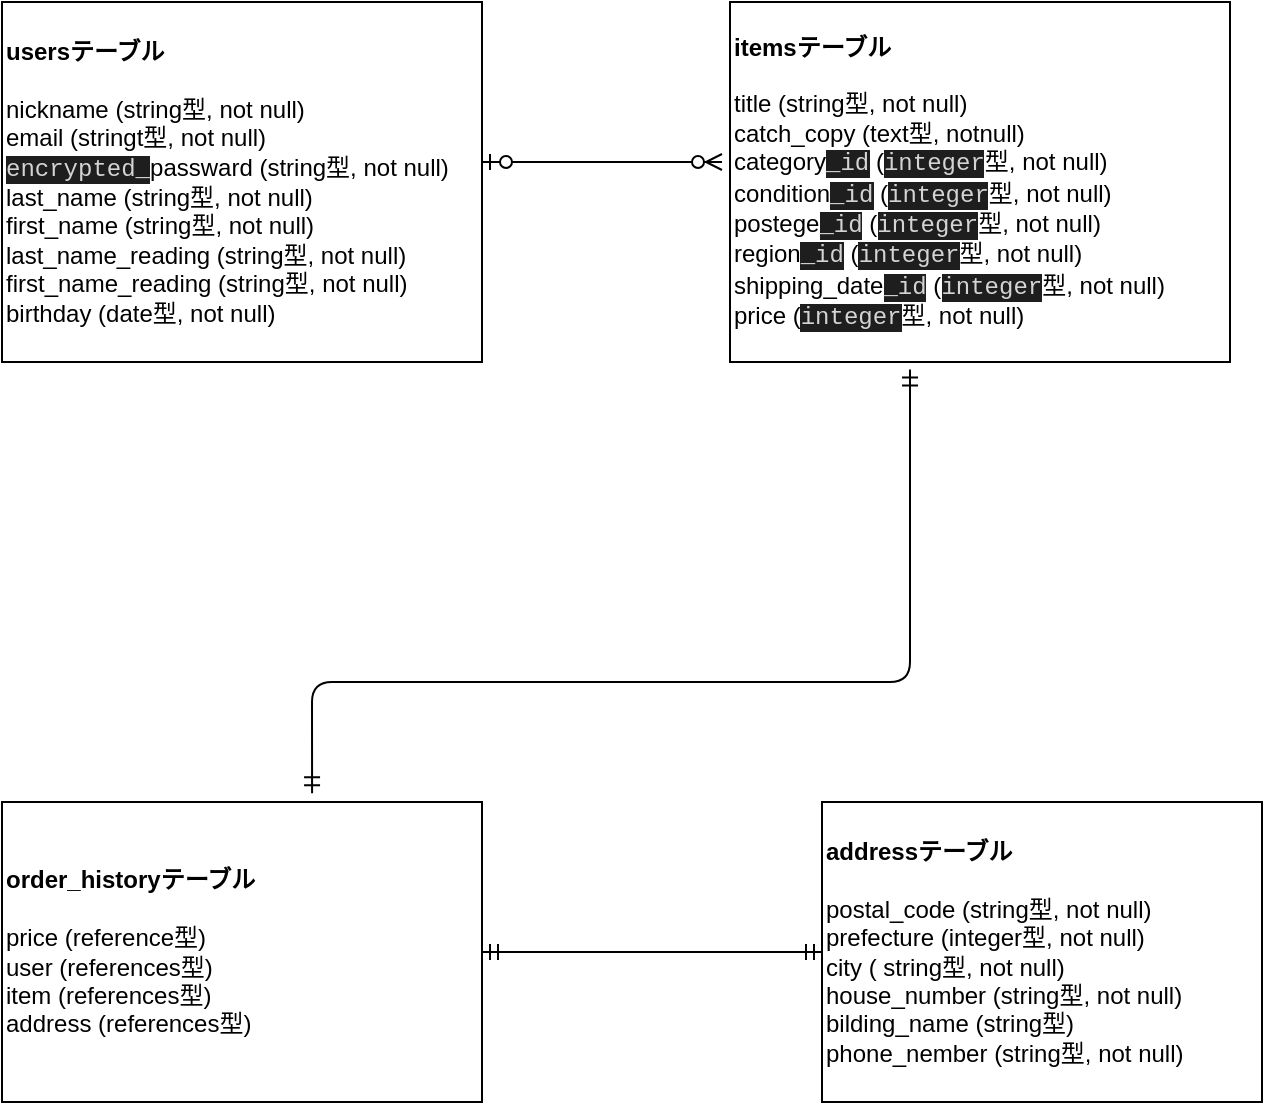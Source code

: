 <mxfile>
    <diagram id="8OkB926Qsozukz5QwoPt" name="ページ1">
        <mxGraphModel dx="433" dy="565" grid="1" gridSize="10" guides="1" tooltips="1" connect="1" arrows="1" fold="1" page="1" pageScale="1" pageWidth="827" pageHeight="1169" math="0" shadow="0">
            <root>
                <mxCell id="0"/>
                <mxCell id="1" parent="0"/>
                <mxCell id="2" value="&lt;b&gt;usersテーブル&lt;br&gt;&lt;/b&gt;&lt;br&gt;nickname (string型, not null)&lt;br&gt;email (stringt型, not null)&lt;br&gt;&lt;span style=&quot;background-color: rgb(30 , 30 , 30) ; color: rgb(212 , 212 , 212) ; font-family: &amp;#34;menlo&amp;#34; , &amp;#34;monaco&amp;#34; , &amp;#34;courier new&amp;#34; , monospace&quot;&gt;encrypted_&lt;/span&gt;passward (string型, not null)&lt;br&gt;last_name (string型, not null)&lt;br&gt;first_name (string型, not null)&lt;br&gt;last_name_reading (string型, not null)&lt;br&gt;first_name_reading (string型, not null)&lt;br&gt;&lt;div&gt;&lt;span&gt;birthday (date型, not null)&lt;/span&gt;&lt;/div&gt;" style="rounded=0;whiteSpace=wrap;html=1;align=left;" vertex="1" parent="1">
                    <mxGeometry x="50" y="40" width="240" height="180" as="geometry"/>
                </mxCell>
                <mxCell id="3" value="&lt;b&gt;itemsテーブル&lt;/b&gt;&lt;br&gt;&lt;br&gt;title (string型, not null)&lt;br&gt;catch_copy (text型, notnull)&lt;br&gt;category&lt;span style=&quot;background-color: rgb(30 , 30 , 30) ; color: rgb(212 , 212 , 212) ; font-family: &amp;#34;menlo&amp;#34; , &amp;#34;monaco&amp;#34; , &amp;#34;courier new&amp;#34; , monospace&quot;&gt;_id&lt;/span&gt;&lt;span&gt;&amp;nbsp;(&lt;/span&gt;&lt;span style=&quot;background-color: rgb(30 , 30 , 30) ; color: rgb(212 , 212 , 212) ; font-family: &amp;#34;menlo&amp;#34; , &amp;#34;monaco&amp;#34; , &amp;#34;courier new&amp;#34; , monospace&quot;&gt;integer&lt;/span&gt;&lt;span&gt;型, not null)&lt;/span&gt;&lt;br&gt;condition&lt;span style=&quot;background-color: rgb(30 , 30 , 30) ; color: rgb(212 , 212 , 212) ; font-family: &amp;#34;menlo&amp;#34; , &amp;#34;monaco&amp;#34; , &amp;#34;courier new&amp;#34; , monospace&quot;&gt;_id&lt;/span&gt;&lt;span&gt;&amp;nbsp;(&lt;/span&gt;&lt;span style=&quot;background-color: rgb(30 , 30 , 30) ; color: rgb(212 , 212 , 212) ; font-family: &amp;#34;menlo&amp;#34; , &amp;#34;monaco&amp;#34; , &amp;#34;courier new&amp;#34; , monospace&quot;&gt;integer&lt;/span&gt;&lt;span&gt;型, not null)&lt;/span&gt;&lt;br&gt;postege&lt;span style=&quot;background-color: rgb(30 , 30 , 30) ; color: rgb(212 , 212 , 212) ; font-family: &amp;#34;menlo&amp;#34; , &amp;#34;monaco&amp;#34; , &amp;#34;courier new&amp;#34; , monospace&quot;&gt;_id&lt;/span&gt;&lt;span&gt;&amp;nbsp;(&lt;/span&gt;&lt;span style=&quot;background-color: rgb(30 , 30 , 30) ; color: rgb(212 , 212 , 212) ; font-family: &amp;#34;menlo&amp;#34; , &amp;#34;monaco&amp;#34; , &amp;#34;courier new&amp;#34; , monospace&quot;&gt;integer&lt;/span&gt;&lt;span&gt;型, not null)&lt;/span&gt;&lt;br&gt;region&lt;span style=&quot;background-color: rgb(30 , 30 , 30) ; color: rgb(212 , 212 , 212) ; font-family: &amp;#34;menlo&amp;#34; , &amp;#34;monaco&amp;#34; , &amp;#34;courier new&amp;#34; , monospace&quot;&gt;_id&lt;/span&gt;&lt;span&gt;&amp;nbsp;(&lt;/span&gt;&lt;span style=&quot;background-color: rgb(30 , 30 , 30) ; color: rgb(212 , 212 , 212) ; font-family: &amp;#34;menlo&amp;#34; , &amp;#34;monaco&amp;#34; , &amp;#34;courier new&amp;#34; , monospace&quot;&gt;integer&lt;/span&gt;&lt;span&gt;型, not null)&lt;/span&gt;&lt;br&gt;shipping_date&lt;span style=&quot;background-color: rgb(30 , 30 , 30) ; color: rgb(212 , 212 , 212) ; font-family: &amp;#34;menlo&amp;#34; , &amp;#34;monaco&amp;#34; , &amp;#34;courier new&amp;#34; , monospace&quot;&gt;_id&lt;/span&gt;&lt;span&gt;&amp;nbsp;(&lt;/span&gt;&lt;span style=&quot;background-color: rgb(30 , 30 , 30) ; color: rgb(212 , 212 , 212) ; font-family: &amp;#34;menlo&amp;#34; , &amp;#34;monaco&amp;#34; , &amp;#34;courier new&amp;#34; , monospace&quot;&gt;integer&lt;/span&gt;&lt;span&gt;型, not null)&lt;/span&gt;&lt;br&gt;price (&lt;span style=&quot;background-color: rgb(30 , 30 , 30) ; color: rgb(212 , 212 , 212) ; font-family: &amp;#34;menlo&amp;#34; , &amp;#34;monaco&amp;#34; , &amp;#34;courier new&amp;#34; , monospace&quot;&gt;integer&lt;/span&gt;&lt;span&gt;型, not null)&lt;/span&gt;" style="rounded=0;whiteSpace=wrap;html=1;align=left;" vertex="1" parent="1">
                    <mxGeometry x="414" y="40" width="250" height="180" as="geometry"/>
                </mxCell>
                <mxCell id="4" value="&lt;b&gt;order_historyテーブル&lt;/b&gt;&lt;br&gt;&lt;br&gt;price (reference型)&lt;br&gt;user (references型)&lt;br&gt;item (references型)&lt;br&gt;address (references型)" style="rounded=0;whiteSpace=wrap;html=1;align=left;" vertex="1" parent="1">
                    <mxGeometry x="50" y="440" width="240" height="150" as="geometry"/>
                </mxCell>
                <mxCell id="6" value="&lt;b&gt;addressテーブル&lt;/b&gt;&lt;br&gt;&lt;br&gt;postal_code (string型, not null)&lt;br&gt;prefecture (integer型, not null)&lt;br&gt;city ( string型, not null)&lt;br&gt;house_number (string型, not null)&lt;br&gt;bilding_name (string型)&lt;br&gt;phone_nember (string型, not null)" style="rounded=0;whiteSpace=wrap;html=1;align=left;" vertex="1" parent="1">
                    <mxGeometry x="460" y="440" width="220" height="150" as="geometry"/>
                </mxCell>
                <mxCell id="7" value="" style="edgeStyle=entityRelationEdgeStyle;fontSize=12;html=1;endArrow=ERzeroToMany;startArrow=ERzeroToOne;" edge="1" parent="1">
                    <mxGeometry width="100" height="100" relative="1" as="geometry">
                        <mxPoint x="290" y="120" as="sourcePoint"/>
                        <mxPoint x="410" y="120" as="targetPoint"/>
                    </mxGeometry>
                </mxCell>
                <mxCell id="11" value="" style="edgeStyle=entityRelationEdgeStyle;fontSize=12;html=1;endArrow=ERmandOne;startArrow=ERmandOne;exitX=1;exitY=0.5;exitDx=0;exitDy=0;entryX=0;entryY=0.5;entryDx=0;entryDy=0;" edge="1" parent="1" source="4" target="6">
                    <mxGeometry width="100" height="100" relative="1" as="geometry">
                        <mxPoint x="320" y="420" as="sourcePoint"/>
                        <mxPoint x="420" y="320" as="targetPoint"/>
                    </mxGeometry>
                </mxCell>
                <mxCell id="13" value="" style="edgeStyle=orthogonalEdgeStyle;fontSize=12;html=1;endArrow=ERmandOne;startArrow=ERmandOne;exitX=0.646;exitY=-0.029;exitDx=0;exitDy=0;exitPerimeter=0;entryX=0.36;entryY=1.021;entryDx=0;entryDy=0;entryPerimeter=0;" edge="1" parent="1" source="4" target="3">
                    <mxGeometry width="100" height="100" relative="1" as="geometry">
                        <mxPoint x="320" y="420" as="sourcePoint"/>
                        <mxPoint x="470" y="180" as="targetPoint"/>
                        <Array as="points">
                            <mxPoint x="205" y="380"/>
                            <mxPoint x="504" y="380"/>
                        </Array>
                    </mxGeometry>
                </mxCell>
            </root>
        </mxGraphModel>
    </diagram>
</mxfile>
